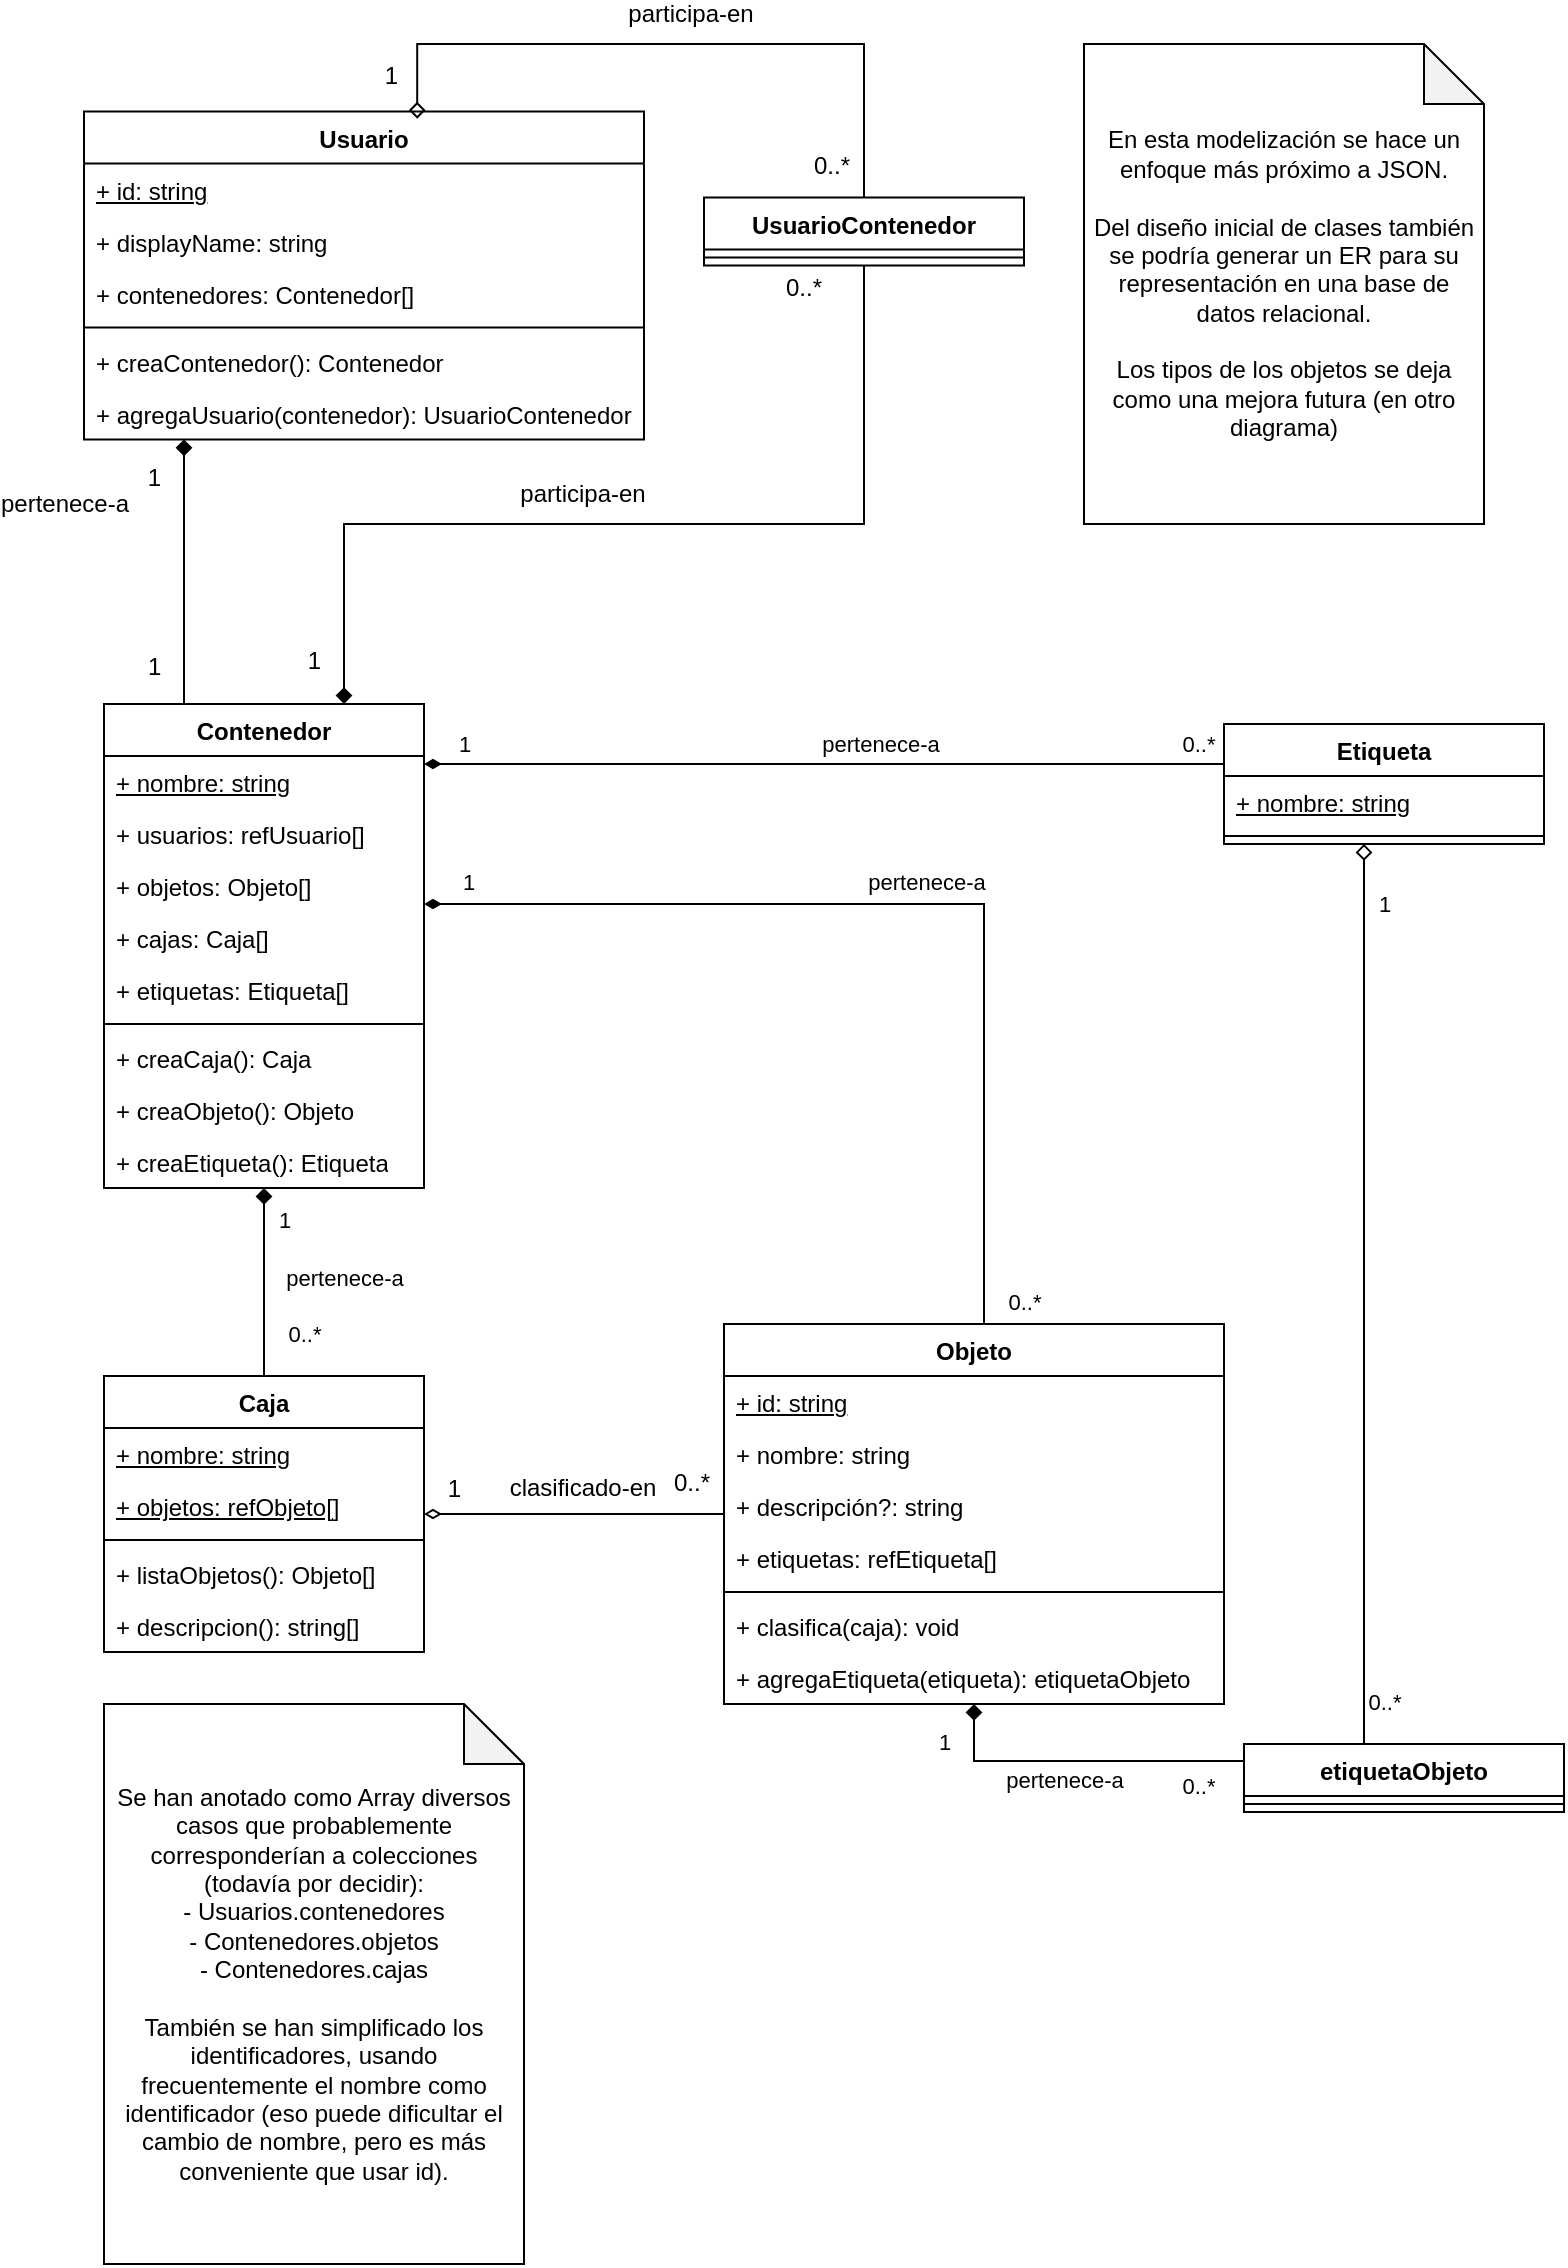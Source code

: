 <mxfile version="22.0.2" type="device">
  <diagram id="C5RBs43oDa-KdzZeNtuy" name="Page-1">
    <mxGraphModel dx="1434" dy="883" grid="1" gridSize="10" guides="1" tooltips="1" connect="1" arrows="1" fold="1" page="1" pageScale="1" pageWidth="827" pageHeight="1169" math="0" shadow="0">
      <root>
        <mxCell id="WIyWlLk6GJQsqaUBKTNV-0" />
        <mxCell id="WIyWlLk6GJQsqaUBKTNV-1" parent="WIyWlLk6GJQsqaUBKTNV-0" />
        <mxCell id="fjV98Jkm7xAT9p4d5GUs-6" value="Contenedor" style="swimlane;fontStyle=1;align=center;verticalAlign=top;childLayout=stackLayout;horizontal=1;startSize=26;horizontalStack=0;resizeParent=1;resizeParentMax=0;resizeLast=0;collapsible=1;marginBottom=0;whiteSpace=wrap;html=1;" parent="WIyWlLk6GJQsqaUBKTNV-1" vertex="1">
          <mxGeometry x="70" y="370" width="160" height="242" as="geometry" />
        </mxCell>
        <mxCell id="fjV98Jkm7xAT9p4d5GUs-18" value="+ nombre: string" style="text;strokeColor=none;fillColor=none;align=left;verticalAlign=top;spacingLeft=4;spacingRight=4;overflow=hidden;rotatable=0;points=[[0,0.5],[1,0.5]];portConstraint=eastwest;whiteSpace=wrap;html=1;fontStyle=4" parent="fjV98Jkm7xAT9p4d5GUs-6" vertex="1">
          <mxGeometry y="26" width="160" height="26" as="geometry" />
        </mxCell>
        <mxCell id="eeVJaFvM1GQYUrWr1NRw-1" value="+ usuarios: refUsuario[]" style="text;strokeColor=none;fillColor=none;align=left;verticalAlign=top;spacingLeft=4;spacingRight=4;overflow=hidden;rotatable=0;points=[[0,0.5],[1,0.5]];portConstraint=eastwest;whiteSpace=wrap;html=1;" parent="fjV98Jkm7xAT9p4d5GUs-6" vertex="1">
          <mxGeometry y="52" width="160" height="26" as="geometry" />
        </mxCell>
        <mxCell id="eeVJaFvM1GQYUrWr1NRw-2" value="+ objetos: Objeto[]" style="text;strokeColor=none;fillColor=none;align=left;verticalAlign=top;spacingLeft=4;spacingRight=4;overflow=hidden;rotatable=0;points=[[0,0.5],[1,0.5]];portConstraint=eastwest;whiteSpace=wrap;html=1;" parent="fjV98Jkm7xAT9p4d5GUs-6" vertex="1">
          <mxGeometry y="78" width="160" height="26" as="geometry" />
        </mxCell>
        <mxCell id="eeVJaFvM1GQYUrWr1NRw-3" value="+ cajas: Caja[]" style="text;strokeColor=none;fillColor=none;align=left;verticalAlign=top;spacingLeft=4;spacingRight=4;overflow=hidden;rotatable=0;points=[[0,0.5],[1,0.5]];portConstraint=eastwest;whiteSpace=wrap;html=1;" parent="fjV98Jkm7xAT9p4d5GUs-6" vertex="1">
          <mxGeometry y="104" width="160" height="26" as="geometry" />
        </mxCell>
        <mxCell id="eeVJaFvM1GQYUrWr1NRw-4" value="+ etiquetas: Etiqueta[]" style="text;strokeColor=none;fillColor=none;align=left;verticalAlign=top;spacingLeft=4;spacingRight=4;overflow=hidden;rotatable=0;points=[[0,0.5],[1,0.5]];portConstraint=eastwest;whiteSpace=wrap;html=1;" parent="fjV98Jkm7xAT9p4d5GUs-6" vertex="1">
          <mxGeometry y="130" width="160" height="26" as="geometry" />
        </mxCell>
        <mxCell id="fjV98Jkm7xAT9p4d5GUs-8" value="" style="line;strokeWidth=1;fillColor=none;align=left;verticalAlign=middle;spacingTop=-1;spacingLeft=3;spacingRight=3;rotatable=0;labelPosition=right;points=[];portConstraint=eastwest;strokeColor=inherit;" parent="fjV98Jkm7xAT9p4d5GUs-6" vertex="1">
          <mxGeometry y="156" width="160" height="8" as="geometry" />
        </mxCell>
        <mxCell id="fjV98Jkm7xAT9p4d5GUs-9" value="+ creaCaja(): Caja" style="text;strokeColor=none;fillColor=none;align=left;verticalAlign=top;spacingLeft=4;spacingRight=4;overflow=hidden;rotatable=0;points=[[0,0.5],[1,0.5]];portConstraint=eastwest;whiteSpace=wrap;html=1;" parent="fjV98Jkm7xAT9p4d5GUs-6" vertex="1">
          <mxGeometry y="164" width="160" height="26" as="geometry" />
        </mxCell>
        <mxCell id="fjV98Jkm7xAT9p4d5GUs-70" value="+ creaObjeto(): Objeto" style="text;strokeColor=none;fillColor=none;align=left;verticalAlign=top;spacingLeft=4;spacingRight=4;overflow=hidden;rotatable=0;points=[[0,0.5],[1,0.5]];portConstraint=eastwest;whiteSpace=wrap;html=1;" parent="fjV98Jkm7xAT9p4d5GUs-6" vertex="1">
          <mxGeometry y="190" width="160" height="26" as="geometry" />
        </mxCell>
        <mxCell id="fjV98Jkm7xAT9p4d5GUs-96" value="+ creaEtiqueta(): Etiqueta" style="text;strokeColor=none;fillColor=none;align=left;verticalAlign=top;spacingLeft=4;spacingRight=4;overflow=hidden;rotatable=0;points=[[0,0.5],[1,0.5]];portConstraint=eastwest;whiteSpace=wrap;html=1;" parent="fjV98Jkm7xAT9p4d5GUs-6" vertex="1">
          <mxGeometry y="216" width="160" height="26" as="geometry" />
        </mxCell>
        <mxCell id="fjV98Jkm7xAT9p4d5GUs-11" value="Objeto" style="swimlane;fontStyle=1;align=center;verticalAlign=top;childLayout=stackLayout;horizontal=1;startSize=26;horizontalStack=0;resizeParent=1;resizeParentMax=0;resizeLast=0;collapsible=1;marginBottom=0;whiteSpace=wrap;html=1;" parent="WIyWlLk6GJQsqaUBKTNV-1" vertex="1">
          <mxGeometry x="380" y="680" width="250" height="190" as="geometry" />
        </mxCell>
        <mxCell id="fjV98Jkm7xAT9p4d5GUs-12" value="&lt;u&gt;+ id: string&lt;/u&gt;" style="text;strokeColor=none;fillColor=none;align=left;verticalAlign=top;spacingLeft=4;spacingRight=4;overflow=hidden;rotatable=0;points=[[0,0.5],[1,0.5]];portConstraint=eastwest;whiteSpace=wrap;html=1;" parent="fjV98Jkm7xAT9p4d5GUs-11" vertex="1">
          <mxGeometry y="26" width="250" height="26" as="geometry" />
        </mxCell>
        <mxCell id="fjV98Jkm7xAT9p4d5GUs-19" value="+ nombre: string" style="text;strokeColor=none;fillColor=none;align=left;verticalAlign=top;spacingLeft=4;spacingRight=4;overflow=hidden;rotatable=0;points=[[0,0.5],[1,0.5]];portConstraint=eastwest;whiteSpace=wrap;html=1;" parent="fjV98Jkm7xAT9p4d5GUs-11" vertex="1">
          <mxGeometry y="52" width="250" height="26" as="geometry" />
        </mxCell>
        <mxCell id="fjV98Jkm7xAT9p4d5GUs-17" value="+ descripción?: string" style="text;strokeColor=none;fillColor=none;align=left;verticalAlign=top;spacingLeft=4;spacingRight=4;overflow=hidden;rotatable=0;points=[[0,0.5],[1,0.5]];portConstraint=eastwest;whiteSpace=wrap;html=1;" parent="fjV98Jkm7xAT9p4d5GUs-11" vertex="1">
          <mxGeometry y="78" width="250" height="26" as="geometry" />
        </mxCell>
        <mxCell id="eeVJaFvM1GQYUrWr1NRw-5" value="+ etiquetas: refEtiqueta[]" style="text;strokeColor=none;fillColor=none;align=left;verticalAlign=top;spacingLeft=4;spacingRight=4;overflow=hidden;rotatable=0;points=[[0,0.5],[1,0.5]];portConstraint=eastwest;whiteSpace=wrap;html=1;" parent="fjV98Jkm7xAT9p4d5GUs-11" vertex="1">
          <mxGeometry y="104" width="250" height="26" as="geometry" />
        </mxCell>
        <mxCell id="fjV98Jkm7xAT9p4d5GUs-13" value="" style="line;strokeWidth=1;fillColor=none;align=left;verticalAlign=middle;spacingTop=-1;spacingLeft=3;spacingRight=3;rotatable=0;labelPosition=right;points=[];portConstraint=eastwest;strokeColor=inherit;" parent="fjV98Jkm7xAT9p4d5GUs-11" vertex="1">
          <mxGeometry y="130" width="250" height="8" as="geometry" />
        </mxCell>
        <mxCell id="fjV98Jkm7xAT9p4d5GUs-14" value="+ clasifica(caja): void" style="text;strokeColor=none;fillColor=none;align=left;verticalAlign=top;spacingLeft=4;spacingRight=4;overflow=hidden;rotatable=0;points=[[0,0.5],[1,0.5]];portConstraint=eastwest;whiteSpace=wrap;html=1;" parent="fjV98Jkm7xAT9p4d5GUs-11" vertex="1">
          <mxGeometry y="138" width="250" height="26" as="geometry" />
        </mxCell>
        <mxCell id="fjV98Jkm7xAT9p4d5GUs-89" value="+ agregaEtiqueta(etiqueta): etiquetaObjeto" style="text;strokeColor=none;fillColor=none;align=left;verticalAlign=top;spacingLeft=4;spacingRight=4;overflow=hidden;rotatable=0;points=[[0,0.5],[1,0.5]];portConstraint=eastwest;whiteSpace=wrap;html=1;" parent="fjV98Jkm7xAT9p4d5GUs-11" vertex="1">
          <mxGeometry y="164" width="250" height="26" as="geometry" />
        </mxCell>
        <mxCell id="fjV98Jkm7xAT9p4d5GUs-28" value="Usuario" style="swimlane;fontStyle=1;align=center;verticalAlign=top;childLayout=stackLayout;horizontal=1;startSize=26;horizontalStack=0;resizeParent=1;resizeParentMax=0;resizeLast=0;collapsible=1;marginBottom=0;whiteSpace=wrap;html=1;" parent="WIyWlLk6GJQsqaUBKTNV-1" vertex="1">
          <mxGeometry x="60" y="73.73" width="280" height="164" as="geometry" />
        </mxCell>
        <mxCell id="fjV98Jkm7xAT9p4d5GUs-29" value="&lt;u&gt;+ id: string&lt;/u&gt;" style="text;strokeColor=none;fillColor=none;align=left;verticalAlign=top;spacingLeft=4;spacingRight=4;overflow=hidden;rotatable=0;points=[[0,0.5],[1,0.5]];portConstraint=eastwest;whiteSpace=wrap;html=1;" parent="fjV98Jkm7xAT9p4d5GUs-28" vertex="1">
          <mxGeometry y="26" width="280" height="26" as="geometry" />
        </mxCell>
        <mxCell id="fjV98Jkm7xAT9p4d5GUs-32" value="+ displayName: string" style="text;strokeColor=none;fillColor=none;align=left;verticalAlign=top;spacingLeft=4;spacingRight=4;overflow=hidden;rotatable=0;points=[[0,0.5],[1,0.5]];portConstraint=eastwest;whiteSpace=wrap;html=1;" parent="fjV98Jkm7xAT9p4d5GUs-28" vertex="1">
          <mxGeometry y="52" width="280" height="26" as="geometry" />
        </mxCell>
        <mxCell id="eeVJaFvM1GQYUrWr1NRw-0" value="+ contenedores: Contenedor[]" style="text;strokeColor=none;fillColor=none;align=left;verticalAlign=top;spacingLeft=4;spacingRight=4;overflow=hidden;rotatable=0;points=[[0,0.5],[1,0.5]];portConstraint=eastwest;whiteSpace=wrap;html=1;" parent="fjV98Jkm7xAT9p4d5GUs-28" vertex="1">
          <mxGeometry y="78" width="280" height="26" as="geometry" />
        </mxCell>
        <mxCell id="fjV98Jkm7xAT9p4d5GUs-30" value="" style="line;strokeWidth=1;fillColor=none;align=left;verticalAlign=middle;spacingTop=-1;spacingLeft=3;spacingRight=3;rotatable=0;labelPosition=right;points=[];portConstraint=eastwest;strokeColor=inherit;" parent="fjV98Jkm7xAT9p4d5GUs-28" vertex="1">
          <mxGeometry y="104" width="280" height="8" as="geometry" />
        </mxCell>
        <mxCell id="fjV98Jkm7xAT9p4d5GUs-31" value="+ creaContenedor(): Contenedor" style="text;strokeColor=none;fillColor=none;align=left;verticalAlign=top;spacingLeft=4;spacingRight=4;overflow=hidden;rotatable=0;points=[[0,0.5],[1,0.5]];portConstraint=eastwest;whiteSpace=wrap;html=1;" parent="fjV98Jkm7xAT9p4d5GUs-28" vertex="1">
          <mxGeometry y="112" width="280" height="26" as="geometry" />
        </mxCell>
        <mxCell id="fjV98Jkm7xAT9p4d5GUs-72" value="+ agregaUsuario(contenedor): UsuarioContenedor" style="text;strokeColor=none;fillColor=none;align=left;verticalAlign=top;spacingLeft=4;spacingRight=4;overflow=hidden;rotatable=0;points=[[0,0.5],[1,0.5]];portConstraint=eastwest;whiteSpace=wrap;html=1;" parent="fjV98Jkm7xAT9p4d5GUs-28" vertex="1">
          <mxGeometry y="138" width="280" height="26" as="geometry" />
        </mxCell>
        <mxCell id="fjV98Jkm7xAT9p4d5GUs-33" value="" style="endArrow=diamond;shadow=0;strokeWidth=1;rounded=0;endFill=1;edgeStyle=elbowEdgeStyle;elbow=vertical;exitX=0.25;exitY=0;exitDx=0;exitDy=0;" parent="WIyWlLk6GJQsqaUBKTNV-1" source="fjV98Jkm7xAT9p4d5GUs-6" target="fjV98Jkm7xAT9p4d5GUs-28" edge="1">
          <mxGeometry x="0.5" y="41" relative="1" as="geometry">
            <mxPoint x="90" y="313.73" as="sourcePoint" />
            <mxPoint x="100" y="223.73" as="targetPoint" />
            <mxPoint x="-40" y="32" as="offset" />
            <Array as="points">
              <mxPoint x="110" y="300" />
              <mxPoint x="120" y="360" />
              <mxPoint x="120" y="350" />
              <mxPoint x="120" y="330" />
              <mxPoint x="120" y="290" />
              <mxPoint x="140" y="240" />
            </Array>
          </mxGeometry>
        </mxCell>
        <mxCell id="fjV98Jkm7xAT9p4d5GUs-34" value="1" style="resizable=0;align=left;verticalAlign=bottom;labelBackgroundColor=none;fontSize=12;" parent="fjV98Jkm7xAT9p4d5GUs-33" connectable="0" vertex="1">
          <mxGeometry x="-1" relative="1" as="geometry">
            <mxPoint x="-20" y="-10" as="offset" />
          </mxGeometry>
        </mxCell>
        <mxCell id="fjV98Jkm7xAT9p4d5GUs-35" value="1" style="resizable=0;align=right;verticalAlign=bottom;labelBackgroundColor=none;fontSize=12;" parent="fjV98Jkm7xAT9p4d5GUs-33" connectable="0" vertex="1">
          <mxGeometry x="1" relative="1" as="geometry">
            <mxPoint x="-10" y="28" as="offset" />
          </mxGeometry>
        </mxCell>
        <mxCell id="fjV98Jkm7xAT9p4d5GUs-36" value="pertenece-a" style="text;html=1;resizable=0;points=[];;align=center;verticalAlign=middle;labelBackgroundColor=none;rounded=0;shadow=0;strokeWidth=1;fontSize=12;" parent="fjV98Jkm7xAT9p4d5GUs-33" vertex="1" connectable="0">
          <mxGeometry x="0.5" y="49" relative="1" as="geometry">
            <mxPoint x="-11" y="-1" as="offset" />
          </mxGeometry>
        </mxCell>
        <mxCell id="fjV98Jkm7xAT9p4d5GUs-37" value="UsuarioContenedor" style="swimlane;fontStyle=1;align=center;verticalAlign=top;childLayout=stackLayout;horizontal=1;startSize=26;horizontalStack=0;resizeParent=1;resizeParentMax=0;resizeLast=0;collapsible=1;marginBottom=0;whiteSpace=wrap;html=1;" parent="WIyWlLk6GJQsqaUBKTNV-1" vertex="1">
          <mxGeometry x="370" y="116.73" width="160" height="34" as="geometry" />
        </mxCell>
        <mxCell id="fjV98Jkm7xAT9p4d5GUs-39" value="" style="line;strokeWidth=1;fillColor=none;align=left;verticalAlign=middle;spacingTop=-1;spacingLeft=3;spacingRight=3;rotatable=0;labelPosition=right;points=[];portConstraint=eastwest;strokeColor=inherit;" parent="fjV98Jkm7xAT9p4d5GUs-37" vertex="1">
          <mxGeometry y="26" width="160" height="8" as="geometry" />
        </mxCell>
        <mxCell id="fjV98Jkm7xAT9p4d5GUs-41" value="" style="endArrow=diamond;shadow=0;strokeWidth=1;rounded=0;endFill=0;edgeStyle=elbowEdgeStyle;elbow=vertical;entryX=0.595;entryY=0.022;entryDx=0;entryDy=0;exitX=0.5;exitY=0;exitDx=0;exitDy=0;entryPerimeter=0;" parent="WIyWlLk6GJQsqaUBKTNV-1" source="fjV98Jkm7xAT9p4d5GUs-37" target="fjV98Jkm7xAT9p4d5GUs-28" edge="1">
          <mxGeometry x="0.5" y="41" relative="1" as="geometry">
            <mxPoint x="410" y="78" as="sourcePoint" />
            <mxPoint x="237.32" y="38.726" as="targetPoint" />
            <mxPoint x="-40" y="32" as="offset" />
            <Array as="points">
              <mxPoint x="280" y="40" />
            </Array>
          </mxGeometry>
        </mxCell>
        <mxCell id="fjV98Jkm7xAT9p4d5GUs-42" value="0..*" style="resizable=0;align=left;verticalAlign=bottom;labelBackgroundColor=none;fontSize=12;" parent="fjV98Jkm7xAT9p4d5GUs-41" connectable="0" vertex="1">
          <mxGeometry x="-1" relative="1" as="geometry">
            <mxPoint x="-27" y="-7" as="offset" />
          </mxGeometry>
        </mxCell>
        <mxCell id="fjV98Jkm7xAT9p4d5GUs-43" value="1" style="resizable=0;align=right;verticalAlign=bottom;labelBackgroundColor=none;fontSize=12;" parent="fjV98Jkm7xAT9p4d5GUs-41" connectable="0" vertex="1">
          <mxGeometry x="1" relative="1" as="geometry">
            <mxPoint x="-8" y="-13" as="offset" />
          </mxGeometry>
        </mxCell>
        <mxCell id="fjV98Jkm7xAT9p4d5GUs-44" value="participa-en" style="text;html=1;resizable=0;points=[];;align=center;verticalAlign=middle;labelBackgroundColor=none;rounded=0;shadow=0;strokeWidth=1;fontSize=12;" parent="fjV98Jkm7xAT9p4d5GUs-41" vertex="1" connectable="0">
          <mxGeometry x="0.5" y="49" relative="1" as="geometry">
            <mxPoint x="89" y="-64" as="offset" />
          </mxGeometry>
        </mxCell>
        <mxCell id="fjV98Jkm7xAT9p4d5GUs-45" value="" style="endArrow=diamond;shadow=0;strokeWidth=1;rounded=0;endFill=1;edgeStyle=elbowEdgeStyle;elbow=vertical;entryX=0.75;entryY=0;entryDx=0;entryDy=0;exitX=0.5;exitY=1;exitDx=0;exitDy=0;" parent="WIyWlLk6GJQsqaUBKTNV-1" source="fjV98Jkm7xAT9p4d5GUs-37" target="fjV98Jkm7xAT9p4d5GUs-6" edge="1">
          <mxGeometry x="0.5" y="41" relative="1" as="geometry">
            <mxPoint x="462.96" y="175.742" as="sourcePoint" />
            <mxPoint x="220.0" y="336.704" as="targetPoint" />
            <mxPoint x="-40" y="32" as="offset" />
            <Array as="points">
              <mxPoint x="410" y="280" />
              <mxPoint x="404.04" y="258.72" />
            </Array>
          </mxGeometry>
        </mxCell>
        <mxCell id="fjV98Jkm7xAT9p4d5GUs-46" value="0..*" style="resizable=0;align=left;verticalAlign=bottom;labelBackgroundColor=none;fontSize=12;" parent="fjV98Jkm7xAT9p4d5GUs-45" connectable="0" vertex="1">
          <mxGeometry x="-1" relative="1" as="geometry">
            <mxPoint x="-41" y="20" as="offset" />
          </mxGeometry>
        </mxCell>
        <mxCell id="fjV98Jkm7xAT9p4d5GUs-47" value="1" style="resizable=0;align=right;verticalAlign=bottom;labelBackgroundColor=none;fontSize=12;" parent="fjV98Jkm7xAT9p4d5GUs-45" connectable="0" vertex="1">
          <mxGeometry x="1" relative="1" as="geometry">
            <mxPoint x="-10" y="-13" as="offset" />
          </mxGeometry>
        </mxCell>
        <mxCell id="fjV98Jkm7xAT9p4d5GUs-48" value="participa-en" style="text;html=1;resizable=0;points=[];;align=center;verticalAlign=middle;labelBackgroundColor=none;rounded=0;shadow=0;strokeWidth=1;fontSize=12;" parent="fjV98Jkm7xAT9p4d5GUs-45" vertex="1" connectable="0">
          <mxGeometry x="0.5" y="49" relative="1" as="geometry">
            <mxPoint x="89" y="-64" as="offset" />
          </mxGeometry>
        </mxCell>
        <mxCell id="fjV98Jkm7xAT9p4d5GUs-51" value="Caja" style="swimlane;fontStyle=1;align=center;verticalAlign=top;childLayout=stackLayout;horizontal=1;startSize=26;horizontalStack=0;resizeParent=1;resizeParentMax=0;resizeLast=0;collapsible=1;marginBottom=0;whiteSpace=wrap;html=1;" parent="WIyWlLk6GJQsqaUBKTNV-1" vertex="1">
          <mxGeometry x="70" y="706" width="160" height="138" as="geometry" />
        </mxCell>
        <mxCell id="fjV98Jkm7xAT9p4d5GUs-53" value="&lt;u&gt;+ nombre: string&lt;/u&gt;" style="text;strokeColor=none;fillColor=none;align=left;verticalAlign=top;spacingLeft=4;spacingRight=4;overflow=hidden;rotatable=0;points=[[0,0.5],[1,0.5]];portConstraint=eastwest;whiteSpace=wrap;html=1;" parent="fjV98Jkm7xAT9p4d5GUs-51" vertex="1">
          <mxGeometry y="26" width="160" height="26" as="geometry" />
        </mxCell>
        <mxCell id="gz4BtSw22vOorDu8hmV2-0" value="&lt;u&gt;+ objetos: refObjeto[]&lt;/u&gt;" style="text;strokeColor=none;fillColor=none;align=left;verticalAlign=top;spacingLeft=4;spacingRight=4;overflow=hidden;rotatable=0;points=[[0,0.5],[1,0.5]];portConstraint=eastwest;whiteSpace=wrap;html=1;" vertex="1" parent="fjV98Jkm7xAT9p4d5GUs-51">
          <mxGeometry y="52" width="160" height="26" as="geometry" />
        </mxCell>
        <mxCell id="fjV98Jkm7xAT9p4d5GUs-54" value="" style="line;strokeWidth=1;fillColor=none;align=left;verticalAlign=middle;spacingTop=-1;spacingLeft=3;spacingRight=3;rotatable=0;labelPosition=right;points=[];portConstraint=eastwest;strokeColor=inherit;" parent="fjV98Jkm7xAT9p4d5GUs-51" vertex="1">
          <mxGeometry y="78" width="160" height="8" as="geometry" />
        </mxCell>
        <mxCell id="fjV98Jkm7xAT9p4d5GUs-55" value="+ listaObjetos(): Objeto[]" style="text;strokeColor=none;fillColor=none;align=left;verticalAlign=top;spacingLeft=4;spacingRight=4;overflow=hidden;rotatable=0;points=[[0,0.5],[1,0.5]];portConstraint=eastwest;whiteSpace=wrap;html=1;" parent="fjV98Jkm7xAT9p4d5GUs-51" vertex="1">
          <mxGeometry y="86" width="160" height="26" as="geometry" />
        </mxCell>
        <mxCell id="fjV98Jkm7xAT9p4d5GUs-71" value="+ descripcion(): string[]" style="text;strokeColor=none;fillColor=none;align=left;verticalAlign=top;spacingLeft=4;spacingRight=4;overflow=hidden;rotatable=0;points=[[0,0.5],[1,0.5]];portConstraint=eastwest;whiteSpace=wrap;html=1;" parent="fjV98Jkm7xAT9p4d5GUs-51" vertex="1">
          <mxGeometry y="112" width="160" height="26" as="geometry" />
        </mxCell>
        <mxCell id="fjV98Jkm7xAT9p4d5GUs-21" value="" style="endArrow=diamondThin;shadow=0;strokeWidth=1;rounded=0;endFill=0;edgeStyle=elbowEdgeStyle;elbow=vertical;" parent="WIyWlLk6GJQsqaUBKTNV-1" source="fjV98Jkm7xAT9p4d5GUs-11" target="fjV98Jkm7xAT9p4d5GUs-51" edge="1">
          <mxGeometry x="0.5" y="41" relative="1" as="geometry">
            <mxPoint x="370" y="737" as="sourcePoint" />
            <mxPoint x="381" y="701" as="targetPoint" />
            <mxPoint x="-40" y="32" as="offset" />
            <Array as="points" />
          </mxGeometry>
        </mxCell>
        <mxCell id="fjV98Jkm7xAT9p4d5GUs-22" value="0..*" style="resizable=0;align=left;verticalAlign=bottom;labelBackgroundColor=none;fontSize=12;" parent="fjV98Jkm7xAT9p4d5GUs-21" connectable="0" vertex="1">
          <mxGeometry x="-1" relative="1" as="geometry">
            <mxPoint x="-27" y="-7" as="offset" />
          </mxGeometry>
        </mxCell>
        <mxCell id="fjV98Jkm7xAT9p4d5GUs-23" value="1" style="resizable=0;align=right;verticalAlign=bottom;labelBackgroundColor=none;fontSize=12;" parent="fjV98Jkm7xAT9p4d5GUs-21" connectable="0" vertex="1">
          <mxGeometry x="1" relative="1" as="geometry">
            <mxPoint x="20" y="-4" as="offset" />
          </mxGeometry>
        </mxCell>
        <mxCell id="fjV98Jkm7xAT9p4d5GUs-24" value="clasificado-en" style="text;html=1;resizable=0;points=[];;align=center;verticalAlign=middle;labelBackgroundColor=none;rounded=0;shadow=0;strokeWidth=1;fontSize=12;" parent="fjV98Jkm7xAT9p4d5GUs-21" vertex="1" connectable="0">
          <mxGeometry x="0.5" y="49" relative="1" as="geometry">
            <mxPoint x="41" y="-62" as="offset" />
          </mxGeometry>
        </mxCell>
        <mxCell id="fjV98Jkm7xAT9p4d5GUs-57" style="edgeStyle=orthogonalEdgeStyle;rounded=0;orthogonalLoop=1;jettySize=auto;html=1;exitX=0.5;exitY=0;exitDx=0;exitDy=0;endArrow=diamondThin;endFill=1;" parent="WIyWlLk6GJQsqaUBKTNV-1" source="fjV98Jkm7xAT9p4d5GUs-11" target="fjV98Jkm7xAT9p4d5GUs-6" edge="1">
          <mxGeometry relative="1" as="geometry">
            <mxPoint x="590" y="431.23" as="sourcePoint" />
            <mxPoint x="230" y="382.73" as="targetPoint" />
            <Array as="points">
              <mxPoint x="510" y="470" />
            </Array>
          </mxGeometry>
        </mxCell>
        <mxCell id="fjV98Jkm7xAT9p4d5GUs-63" value="1" style="edgeLabel;html=1;align=center;verticalAlign=middle;resizable=0;points=[];" parent="fjV98Jkm7xAT9p4d5GUs-57" vertex="1" connectable="0">
          <mxGeometry x="0.908" relative="1" as="geometry">
            <mxPoint x="-1" y="-11" as="offset" />
          </mxGeometry>
        </mxCell>
        <mxCell id="fjV98Jkm7xAT9p4d5GUs-64" value="0..*" style="edgeLabel;html=1;align=center;verticalAlign=middle;resizable=0;points=[];" parent="fjV98Jkm7xAT9p4d5GUs-57" vertex="1" connectable="0">
          <mxGeometry x="-0.935" y="-2" relative="1" as="geometry">
            <mxPoint x="18" as="offset" />
          </mxGeometry>
        </mxCell>
        <mxCell id="fjV98Jkm7xAT9p4d5GUs-68" value="pertenece-a" style="edgeLabel;html=1;align=center;verticalAlign=middle;resizable=0;points=[];" parent="fjV98Jkm7xAT9p4d5GUs-57" vertex="1" connectable="0">
          <mxGeometry x="-0.051" relative="1" as="geometry">
            <mxPoint x="-9" y="-11" as="offset" />
          </mxGeometry>
        </mxCell>
        <mxCell id="fjV98Jkm7xAT9p4d5GUs-56" style="edgeStyle=elbowEdgeStyle;rounded=0;orthogonalLoop=1;jettySize=auto;html=1;exitX=0.5;exitY=0;exitDx=0;exitDy=0;elbow=vertical;endArrow=diamond;endFill=1;" parent="WIyWlLk6GJQsqaUBKTNV-1" source="fjV98Jkm7xAT9p4d5GUs-51" target="fjV98Jkm7xAT9p4d5GUs-6" edge="1">
          <mxGeometry relative="1" as="geometry" />
        </mxCell>
        <mxCell id="fjV98Jkm7xAT9p4d5GUs-58" value="0..*" style="edgeLabel;html=1;align=center;verticalAlign=middle;resizable=0;points=[];" parent="fjV98Jkm7xAT9p4d5GUs-56" vertex="1" connectable="0">
          <mxGeometry x="-0.55" y="-4" relative="1" as="geometry">
            <mxPoint x="16" as="offset" />
          </mxGeometry>
        </mxCell>
        <mxCell id="fjV98Jkm7xAT9p4d5GUs-59" value="1" style="edgeLabel;html=1;align=center;verticalAlign=middle;resizable=0;points=[];" parent="fjV98Jkm7xAT9p4d5GUs-56" vertex="1" connectable="0">
          <mxGeometry x="0.675" y="-1" relative="1" as="geometry">
            <mxPoint x="9" as="offset" />
          </mxGeometry>
        </mxCell>
        <mxCell id="fjV98Jkm7xAT9p4d5GUs-69" value="pertenece-a" style="edgeLabel;html=1;align=center;verticalAlign=middle;resizable=0;points=[];" parent="fjV98Jkm7xAT9p4d5GUs-56" vertex="1" connectable="0">
          <mxGeometry x="-0.025" y="-1" relative="1" as="geometry">
            <mxPoint x="39" y="-3" as="offset" />
          </mxGeometry>
        </mxCell>
        <mxCell id="fjV98Jkm7xAT9p4d5GUs-74" value="Etiqueta" style="swimlane;fontStyle=1;align=center;verticalAlign=top;childLayout=stackLayout;horizontal=1;startSize=26;horizontalStack=0;resizeParent=1;resizeParentMax=0;resizeLast=0;collapsible=1;marginBottom=0;whiteSpace=wrap;html=1;" parent="WIyWlLk6GJQsqaUBKTNV-1" vertex="1">
          <mxGeometry x="630" y="380" width="160" height="60" as="geometry" />
        </mxCell>
        <mxCell id="fjV98Jkm7xAT9p4d5GUs-78" value="&lt;u&gt;+ nombre: string&lt;/u&gt;" style="text;strokeColor=none;fillColor=none;align=left;verticalAlign=top;spacingLeft=4;spacingRight=4;overflow=hidden;rotatable=0;points=[[0,0.5],[1,0.5]];portConstraint=eastwest;whiteSpace=wrap;html=1;" parent="fjV98Jkm7xAT9p4d5GUs-74" vertex="1">
          <mxGeometry y="26" width="160" height="26" as="geometry" />
        </mxCell>
        <mxCell id="fjV98Jkm7xAT9p4d5GUs-76" value="" style="line;strokeWidth=1;fillColor=none;align=left;verticalAlign=middle;spacingTop=-1;spacingLeft=3;spacingRight=3;rotatable=0;labelPosition=right;points=[];portConstraint=eastwest;strokeColor=inherit;" parent="fjV98Jkm7xAT9p4d5GUs-74" vertex="1">
          <mxGeometry y="52" width="160" height="8" as="geometry" />
        </mxCell>
        <mxCell id="fjV98Jkm7xAT9p4d5GUs-79" style="edgeStyle=orthogonalEdgeStyle;rounded=0;orthogonalLoop=1;jettySize=auto;html=1;endArrow=diamondThin;endFill=1;" parent="WIyWlLk6GJQsqaUBKTNV-1" source="fjV98Jkm7xAT9p4d5GUs-74" target="fjV98Jkm7xAT9p4d5GUs-6" edge="1">
          <mxGeometry relative="1" as="geometry">
            <mxPoint x="710" y="281.79" as="sourcePoint" />
            <mxPoint x="260" y="313.732" as="targetPoint" />
            <Array as="points">
              <mxPoint x="600" y="400" />
              <mxPoint x="600" y="400" />
            </Array>
          </mxGeometry>
        </mxCell>
        <mxCell id="fjV98Jkm7xAT9p4d5GUs-80" value="pertenece-a" style="edgeLabel;html=1;align=center;verticalAlign=middle;resizable=0;points=[];" parent="fjV98Jkm7xAT9p4d5GUs-79" vertex="1" connectable="0">
          <mxGeometry x="-0.141" relative="1" as="geometry">
            <mxPoint y="-10" as="offset" />
          </mxGeometry>
        </mxCell>
        <mxCell id="fjV98Jkm7xAT9p4d5GUs-81" value="1" style="edgeLabel;html=1;align=center;verticalAlign=middle;resizable=0;points=[];" parent="fjV98Jkm7xAT9p4d5GUs-79" vertex="1" connectable="0">
          <mxGeometry x="0.878" relative="1" as="geometry">
            <mxPoint x="-5" y="-10" as="offset" />
          </mxGeometry>
        </mxCell>
        <mxCell id="fjV98Jkm7xAT9p4d5GUs-82" value="0..*" style="edgeLabel;html=1;align=center;verticalAlign=middle;resizable=0;points=[];" parent="fjV98Jkm7xAT9p4d5GUs-79" vertex="1" connectable="0">
          <mxGeometry x="-0.932" y="2" relative="1" as="geometry">
            <mxPoint y="-12" as="offset" />
          </mxGeometry>
        </mxCell>
        <mxCell id="fjV98Jkm7xAT9p4d5GUs-87" style="edgeStyle=orthogonalEdgeStyle;rounded=0;orthogonalLoop=1;jettySize=auto;html=1;endArrow=diamond;endFill=0;" parent="WIyWlLk6GJQsqaUBKTNV-1" source="fjV98Jkm7xAT9p4d5GUs-83" target="fjV98Jkm7xAT9p4d5GUs-74" edge="1">
          <mxGeometry relative="1" as="geometry">
            <mxPoint x="700" y="440" as="targetPoint" />
            <Array as="points">
              <mxPoint x="700" y="550" />
              <mxPoint x="700" y="550" />
            </Array>
          </mxGeometry>
        </mxCell>
        <mxCell id="fjV98Jkm7xAT9p4d5GUs-90" value="0..*" style="edgeLabel;html=1;align=center;verticalAlign=middle;resizable=0;points=[];" parent="fjV98Jkm7xAT9p4d5GUs-87" vertex="1" connectable="0">
          <mxGeometry x="-0.906" relative="1" as="geometry">
            <mxPoint x="10" as="offset" />
          </mxGeometry>
        </mxCell>
        <mxCell id="fjV98Jkm7xAT9p4d5GUs-91" value="1" style="edgeLabel;html=1;align=center;verticalAlign=middle;resizable=0;points=[];" parent="fjV98Jkm7xAT9p4d5GUs-87" vertex="1" connectable="0">
          <mxGeometry x="0.866" y="-3" relative="1" as="geometry">
            <mxPoint x="7" as="offset" />
          </mxGeometry>
        </mxCell>
        <mxCell id="fjV98Jkm7xAT9p4d5GUs-83" value="etiquetaObjeto" style="swimlane;fontStyle=1;align=center;verticalAlign=top;childLayout=stackLayout;horizontal=1;startSize=26;horizontalStack=0;resizeParent=1;resizeParentMax=0;resizeLast=0;collapsible=1;marginBottom=0;whiteSpace=wrap;html=1;" parent="WIyWlLk6GJQsqaUBKTNV-1" vertex="1">
          <mxGeometry x="640" y="890" width="160" height="34" as="geometry" />
        </mxCell>
        <mxCell id="fjV98Jkm7xAT9p4d5GUs-85" value="" style="line;strokeWidth=1;fillColor=none;align=left;verticalAlign=middle;spacingTop=-1;spacingLeft=3;spacingRight=3;rotatable=0;labelPosition=right;points=[];portConstraint=eastwest;strokeColor=inherit;" parent="fjV98Jkm7xAT9p4d5GUs-83" vertex="1">
          <mxGeometry y="26" width="160" height="8" as="geometry" />
        </mxCell>
        <mxCell id="fjV98Jkm7xAT9p4d5GUs-88" style="edgeStyle=orthogonalEdgeStyle;rounded=0;orthogonalLoop=1;jettySize=auto;html=1;exitX=0;exitY=0.25;exitDx=0;exitDy=0;endArrow=diamond;endFill=1;" parent="WIyWlLk6GJQsqaUBKTNV-1" source="fjV98Jkm7xAT9p4d5GUs-83" target="fjV98Jkm7xAT9p4d5GUs-11" edge="1">
          <mxGeometry relative="1" as="geometry">
            <mxPoint x="620" y="906" as="sourcePoint" />
          </mxGeometry>
        </mxCell>
        <mxCell id="fjV98Jkm7xAT9p4d5GUs-93" value="pertenece-a" style="edgeLabel;html=1;align=center;verticalAlign=middle;resizable=0;points=[];" parent="fjV98Jkm7xAT9p4d5GUs-88" vertex="1" connectable="0">
          <mxGeometry x="0.099" y="2" relative="1" as="geometry">
            <mxPoint y="7" as="offset" />
          </mxGeometry>
        </mxCell>
        <mxCell id="fjV98Jkm7xAT9p4d5GUs-94" value="0..*" style="edgeLabel;html=1;align=center;verticalAlign=middle;resizable=0;points=[];" parent="fjV98Jkm7xAT9p4d5GUs-88" vertex="1" connectable="0">
          <mxGeometry x="-0.713" y="2" relative="1" as="geometry">
            <mxPoint y="10" as="offset" />
          </mxGeometry>
        </mxCell>
        <mxCell id="fjV98Jkm7xAT9p4d5GUs-95" value="1" style="edgeLabel;html=1;align=center;verticalAlign=middle;resizable=0;points=[];" parent="fjV98Jkm7xAT9p4d5GUs-88" vertex="1" connectable="0">
          <mxGeometry x="0.782" y="2" relative="1" as="geometry">
            <mxPoint x="-13" y="1" as="offset" />
          </mxGeometry>
        </mxCell>
        <mxCell id="eeVJaFvM1GQYUrWr1NRw-6" value="Se han anotado como Array diversos casos que probablemente corresponderían a colecciones (todavía por decidir):&lt;br&gt;- Usuarios.contenedores&lt;br&gt;- Contenedores.objetos&lt;br&gt;- Contenedores.cajas&lt;br&gt;&lt;br&gt;También se han simplificado los identificadores, usando frecuentemente el nombre como identificador (eso puede dificultar el cambio de nombre, pero es más conveniente que usar id)." style="shape=note;whiteSpace=wrap;html=1;backgroundOutline=1;darkOpacity=0.05;" parent="WIyWlLk6GJQsqaUBKTNV-1" vertex="1">
          <mxGeometry x="70" y="870" width="210" height="280" as="geometry" />
        </mxCell>
        <mxCell id="eeVJaFvM1GQYUrWr1NRw-7" value="En esta modelización se hace un enfoque más próximo a JSON.&lt;br&gt;&lt;br&gt;Del diseño inicial de clases también se podría generar un ER para su representación en una base de datos relacional.&lt;br&gt;&lt;br&gt;Los tipos de los objetos se deja como una mejora futura (en otro diagrama)" style="shape=note;whiteSpace=wrap;html=1;backgroundOutline=1;darkOpacity=0.05;" parent="WIyWlLk6GJQsqaUBKTNV-1" vertex="1">
          <mxGeometry x="560" y="40" width="200" height="240" as="geometry" />
        </mxCell>
      </root>
    </mxGraphModel>
  </diagram>
</mxfile>
